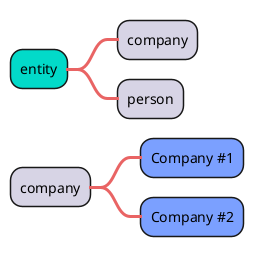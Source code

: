 @startmindmap

<style>
arrow {
    LineStyle 0
    LineThickness 3
    LineColor #E96464
}
</style>

*[#02DAC9] entity
**[#D7D4E5] company
**[#D7D4E5] person

*[#D7D4E5] company
**[#7BA0FF] Company #1
**[#7BA0FF] Company #2

@endmindmap
